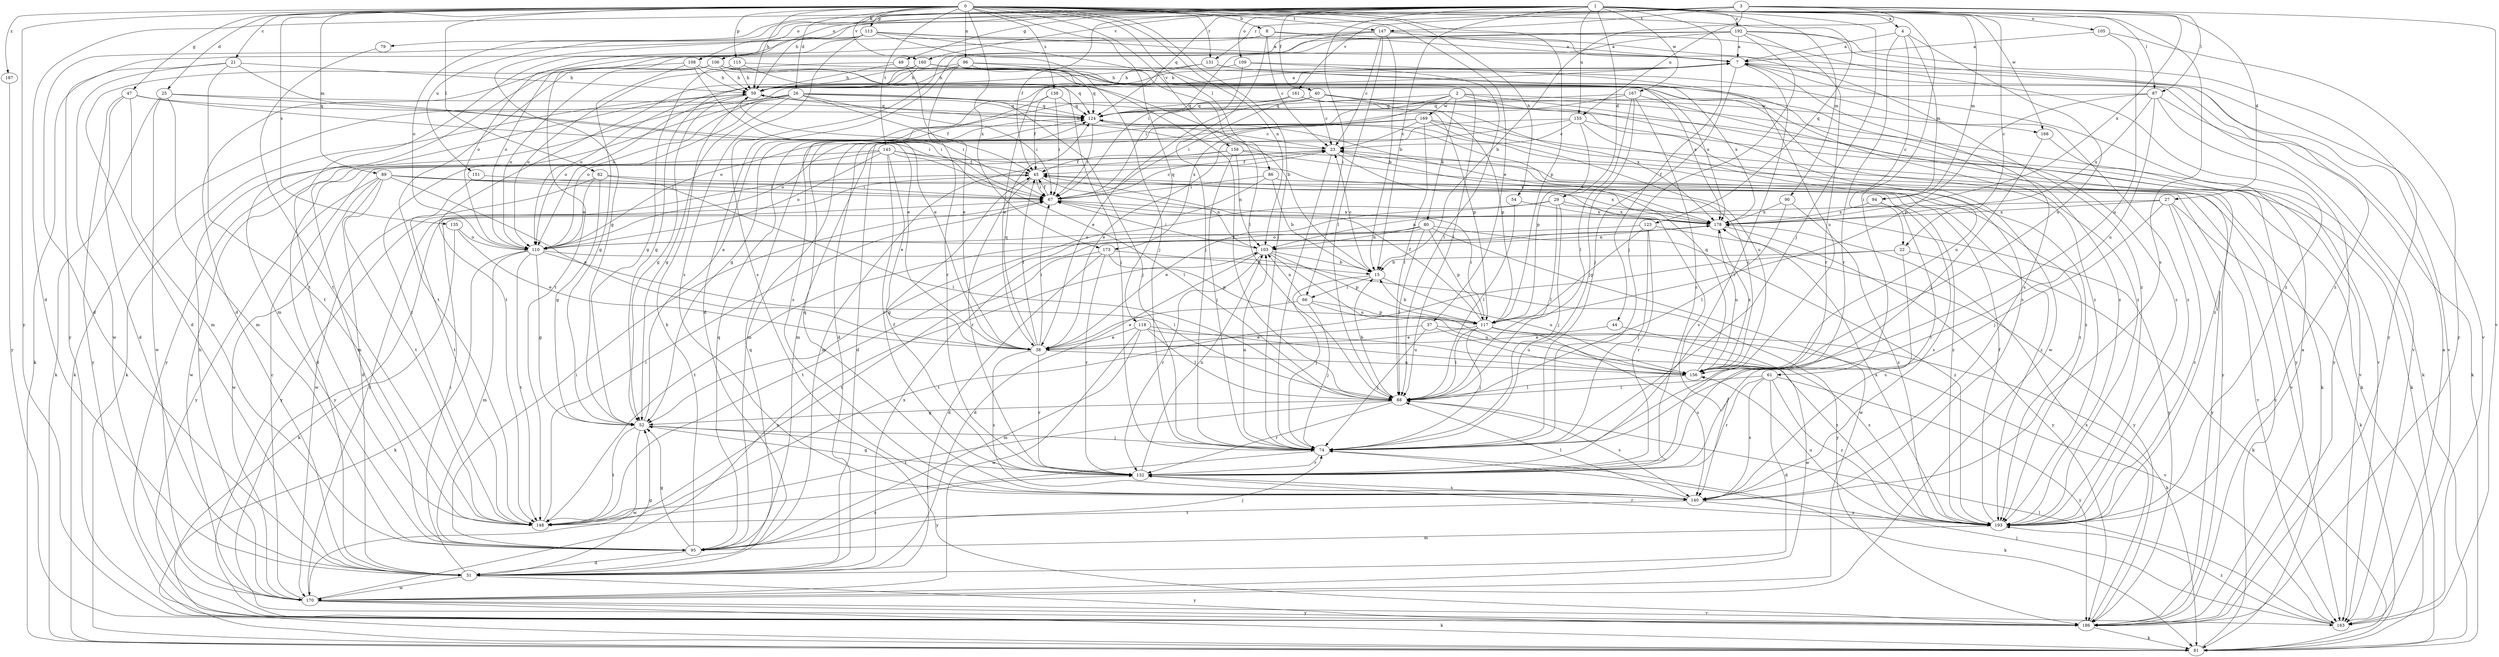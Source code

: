 strict digraph  {
0;
1;
2;
3;
4;
7;
8;
15;
21;
22;
23;
25;
26;
27;
29;
31;
37;
38;
40;
44;
45;
47;
49;
52;
54;
59;
61;
66;
67;
74;
79;
80;
81;
82;
86;
87;
88;
89;
90;
94;
95;
96;
103;
105;
106;
108;
109;
110;
113;
115;
117;
118;
123;
124;
131;
132;
135;
138;
140;
143;
147;
148;
151;
155;
156;
158;
160;
161;
163;
167;
168;
169;
170;
173;
178;
186;
187;
192;
193;
0 -> 8  [label=b];
0 -> 21  [label=c];
0 -> 25  [label=d];
0 -> 26  [label=d];
0 -> 37  [label=e];
0 -> 47  [label=g];
0 -> 54  [label=h];
0 -> 59  [label=h];
0 -> 74  [label=j];
0 -> 82  [label=l];
0 -> 86  [label=l];
0 -> 89  [label=m];
0 -> 90  [label=m];
0 -> 96  [label=n];
0 -> 103  [label=n];
0 -> 113  [label=p];
0 -> 115  [label=p];
0 -> 117  [label=p];
0 -> 118  [label=q];
0 -> 131  [label=r];
0 -> 135  [label=s];
0 -> 138  [label=s];
0 -> 143  [label=t];
0 -> 147  [label=t];
0 -> 158  [label=v];
0 -> 160  [label=v];
0 -> 173  [label=x];
0 -> 186  [label=y];
0 -> 187  [label=z];
1 -> 4  [label=a];
1 -> 15  [label=b];
1 -> 27  [label=d];
1 -> 29  [label=d];
1 -> 31  [label=d];
1 -> 40  [label=f];
1 -> 44  [label=f];
1 -> 45  [label=f];
1 -> 49  [label=g];
1 -> 59  [label=h];
1 -> 61  [label=i];
1 -> 66  [label=i];
1 -> 74  [label=j];
1 -> 79  [label=k];
1 -> 87  [label=l];
1 -> 94  [label=m];
1 -> 105  [label=o];
1 -> 106  [label=o];
1 -> 108  [label=o];
1 -> 109  [label=o];
1 -> 110  [label=o];
1 -> 123  [label=q];
1 -> 140  [label=s];
1 -> 151  [label=u];
1 -> 155  [label=u];
1 -> 167  [label=w];
1 -> 168  [label=w];
1 -> 192  [label=z];
2 -> 31  [label=d];
2 -> 80  [label=k];
2 -> 124  [label=q];
2 -> 168  [label=w];
2 -> 169  [label=w];
2 -> 170  [label=w];
2 -> 173  [label=x];
2 -> 186  [label=y];
3 -> 15  [label=b];
3 -> 22  [label=c];
3 -> 52  [label=g];
3 -> 87  [label=l];
3 -> 124  [label=q];
3 -> 131  [label=r];
3 -> 147  [label=t];
3 -> 155  [label=u];
3 -> 160  [label=v];
3 -> 161  [label=v];
3 -> 163  [label=v];
3 -> 178  [label=x];
4 -> 7  [label=a];
4 -> 22  [label=c];
4 -> 94  [label=m];
4 -> 132  [label=r];
4 -> 156  [label=u];
7 -> 59  [label=h];
7 -> 74  [label=j];
7 -> 110  [label=o];
7 -> 132  [label=r];
7 -> 140  [label=s];
7 -> 163  [label=v];
8 -> 7  [label=a];
8 -> 23  [label=c];
8 -> 74  [label=j];
8 -> 186  [label=y];
8 -> 193  [label=z];
15 -> 23  [label=c];
15 -> 66  [label=i];
15 -> 74  [label=j];
15 -> 156  [label=u];
21 -> 38  [label=e];
21 -> 59  [label=h];
21 -> 81  [label=k];
21 -> 148  [label=t];
21 -> 170  [label=w];
22 -> 15  [label=b];
22 -> 81  [label=k];
22 -> 140  [label=s];
22 -> 148  [label=t];
23 -> 45  [label=f];
23 -> 59  [label=h];
23 -> 74  [label=j];
23 -> 95  [label=m];
23 -> 140  [label=s];
23 -> 178  [label=x];
25 -> 67  [label=i];
25 -> 81  [label=k];
25 -> 95  [label=m];
25 -> 124  [label=q];
25 -> 170  [label=w];
26 -> 45  [label=f];
26 -> 52  [label=g];
26 -> 67  [label=i];
26 -> 74  [label=j];
26 -> 81  [label=k];
26 -> 110  [label=o];
26 -> 117  [label=p];
26 -> 124  [label=q];
26 -> 148  [label=t];
26 -> 186  [label=y];
27 -> 74  [label=j];
27 -> 81  [label=k];
27 -> 103  [label=n];
27 -> 178  [label=x];
27 -> 186  [label=y];
27 -> 193  [label=z];
29 -> 38  [label=e];
29 -> 52  [label=g];
29 -> 74  [label=j];
29 -> 88  [label=l];
29 -> 178  [label=x];
29 -> 186  [label=y];
31 -> 52  [label=g];
31 -> 67  [label=i];
31 -> 124  [label=q];
31 -> 170  [label=w];
31 -> 178  [label=x];
31 -> 186  [label=y];
37 -> 38  [label=e];
37 -> 74  [label=j];
37 -> 156  [label=u];
37 -> 193  [label=z];
38 -> 45  [label=f];
38 -> 67  [label=i];
38 -> 124  [label=q];
38 -> 132  [label=r];
38 -> 140  [label=s];
38 -> 156  [label=u];
40 -> 23  [label=c];
40 -> 38  [label=e];
40 -> 67  [label=i];
40 -> 81  [label=k];
40 -> 124  [label=q];
40 -> 140  [label=s];
40 -> 178  [label=x];
44 -> 38  [label=e];
44 -> 170  [label=w];
45 -> 67  [label=i];
45 -> 103  [label=n];
45 -> 132  [label=r];
45 -> 178  [label=x];
45 -> 186  [label=y];
47 -> 31  [label=d];
47 -> 67  [label=i];
47 -> 95  [label=m];
47 -> 124  [label=q];
47 -> 186  [label=y];
49 -> 38  [label=e];
49 -> 59  [label=h];
49 -> 88  [label=l];
49 -> 110  [label=o];
52 -> 7  [label=a];
52 -> 74  [label=j];
52 -> 148  [label=t];
52 -> 170  [label=w];
52 -> 186  [label=y];
54 -> 88  [label=l];
54 -> 178  [label=x];
59 -> 7  [label=a];
59 -> 52  [label=g];
59 -> 67  [label=i];
59 -> 81  [label=k];
59 -> 110  [label=o];
59 -> 124  [label=q];
61 -> 31  [label=d];
61 -> 88  [label=l];
61 -> 132  [label=r];
61 -> 140  [label=s];
61 -> 186  [label=y];
61 -> 193  [label=z];
66 -> 38  [label=e];
66 -> 74  [label=j];
66 -> 103  [label=n];
66 -> 117  [label=p];
66 -> 156  [label=u];
67 -> 23  [label=c];
67 -> 45  [label=f];
67 -> 178  [label=x];
74 -> 81  [label=k];
74 -> 103  [label=n];
74 -> 132  [label=r];
74 -> 148  [label=t];
79 -> 148  [label=t];
80 -> 88  [label=l];
80 -> 103  [label=n];
80 -> 110  [label=o];
80 -> 117  [label=p];
80 -> 148  [label=t];
80 -> 170  [label=w];
80 -> 193  [label=z];
81 -> 23  [label=c];
82 -> 52  [label=g];
82 -> 67  [label=i];
82 -> 110  [label=o];
82 -> 148  [label=t];
82 -> 163  [label=v];
86 -> 15  [label=b];
86 -> 67  [label=i];
86 -> 186  [label=y];
86 -> 193  [label=z];
87 -> 81  [label=k];
87 -> 117  [label=p];
87 -> 124  [label=q];
87 -> 156  [label=u];
87 -> 178  [label=x];
87 -> 186  [label=y];
88 -> 15  [label=b];
88 -> 52  [label=g];
88 -> 132  [label=r];
88 -> 140  [label=s];
88 -> 148  [label=t];
89 -> 31  [label=d];
89 -> 38  [label=e];
89 -> 67  [label=i];
89 -> 88  [label=l];
89 -> 148  [label=t];
89 -> 170  [label=w];
89 -> 186  [label=y];
89 -> 193  [label=z];
90 -> 88  [label=l];
90 -> 178  [label=x];
90 -> 193  [label=z];
94 -> 132  [label=r];
94 -> 140  [label=s];
94 -> 178  [label=x];
95 -> 31  [label=d];
95 -> 52  [label=g];
95 -> 59  [label=h];
95 -> 67  [label=i];
95 -> 74  [label=j];
95 -> 124  [label=q];
95 -> 132  [label=r];
96 -> 59  [label=h];
96 -> 110  [label=o];
96 -> 124  [label=q];
96 -> 132  [label=r];
96 -> 178  [label=x];
96 -> 193  [label=z];
103 -> 15  [label=b];
103 -> 31  [label=d];
103 -> 67  [label=i];
103 -> 117  [label=p];
103 -> 132  [label=r];
103 -> 156  [label=u];
105 -> 7  [label=a];
105 -> 156  [label=u];
105 -> 186  [label=y];
106 -> 31  [label=d];
106 -> 59  [label=h];
106 -> 110  [label=o];
106 -> 124  [label=q];
106 -> 148  [label=t];
106 -> 163  [label=v];
106 -> 193  [label=z];
108 -> 15  [label=b];
108 -> 38  [label=e];
108 -> 52  [label=g];
108 -> 59  [label=h];
108 -> 95  [label=m];
109 -> 59  [label=h];
109 -> 67  [label=i];
109 -> 88  [label=l];
109 -> 156  [label=u];
110 -> 52  [label=g];
110 -> 81  [label=k];
110 -> 88  [label=l];
110 -> 95  [label=m];
110 -> 148  [label=t];
110 -> 186  [label=y];
113 -> 7  [label=a];
113 -> 31  [label=d];
113 -> 74  [label=j];
113 -> 88  [label=l];
113 -> 110  [label=o];
113 -> 140  [label=s];
113 -> 148  [label=t];
113 -> 163  [label=v];
115 -> 52  [label=g];
115 -> 59  [label=h];
115 -> 74  [label=j];
115 -> 193  [label=z];
117 -> 15  [label=b];
117 -> 38  [label=e];
117 -> 45  [label=f];
117 -> 67  [label=i];
117 -> 74  [label=j];
117 -> 81  [label=k];
117 -> 88  [label=l];
117 -> 140  [label=s];
117 -> 163  [label=v];
118 -> 38  [label=e];
118 -> 88  [label=l];
118 -> 95  [label=m];
118 -> 156  [label=u];
118 -> 170  [label=w];
118 -> 193  [label=z];
123 -> 74  [label=j];
123 -> 110  [label=o];
123 -> 117  [label=p];
123 -> 132  [label=r];
123 -> 186  [label=y];
124 -> 23  [label=c];
124 -> 67  [label=i];
124 -> 81  [label=k];
124 -> 193  [label=z];
131 -> 38  [label=e];
131 -> 59  [label=h];
131 -> 178  [label=x];
131 -> 193  [label=z];
132 -> 45  [label=f];
132 -> 52  [label=g];
132 -> 103  [label=n];
132 -> 140  [label=s];
135 -> 38  [label=e];
135 -> 81  [label=k];
135 -> 110  [label=o];
138 -> 45  [label=f];
138 -> 67  [label=i];
138 -> 124  [label=q];
138 -> 140  [label=s];
140 -> 88  [label=l];
140 -> 124  [label=q];
140 -> 148  [label=t];
140 -> 193  [label=z];
143 -> 38  [label=e];
143 -> 45  [label=f];
143 -> 88  [label=l];
143 -> 95  [label=m];
143 -> 110  [label=o];
143 -> 132  [label=r];
143 -> 170  [label=w];
143 -> 178  [label=x];
147 -> 7  [label=a];
147 -> 15  [label=b];
147 -> 23  [label=c];
147 -> 31  [label=d];
147 -> 88  [label=l];
147 -> 110  [label=o];
147 -> 140  [label=s];
147 -> 193  [label=z];
148 -> 67  [label=i];
151 -> 67  [label=i];
151 -> 170  [label=w];
155 -> 23  [label=c];
155 -> 38  [label=e];
155 -> 81  [label=k];
155 -> 95  [label=m];
155 -> 117  [label=p];
155 -> 156  [label=u];
156 -> 23  [label=c];
156 -> 88  [label=l];
156 -> 124  [label=q];
156 -> 178  [label=x];
158 -> 31  [label=d];
158 -> 45  [label=f];
158 -> 74  [label=j];
158 -> 103  [label=n];
158 -> 163  [label=v];
158 -> 193  [label=z];
160 -> 52  [label=g];
160 -> 59  [label=h];
160 -> 88  [label=l];
160 -> 148  [label=t];
160 -> 178  [label=x];
160 -> 193  [label=z];
161 -> 52  [label=g];
161 -> 117  [label=p];
161 -> 124  [label=q];
161 -> 163  [label=v];
163 -> 7  [label=a];
163 -> 74  [label=j];
163 -> 88  [label=l];
163 -> 193  [label=z];
167 -> 74  [label=j];
167 -> 88  [label=l];
167 -> 110  [label=o];
167 -> 124  [label=q];
167 -> 132  [label=r];
167 -> 193  [label=z];
168 -> 74  [label=j];
168 -> 163  [label=v];
169 -> 23  [label=c];
169 -> 31  [label=d];
169 -> 81  [label=k];
169 -> 88  [label=l];
169 -> 95  [label=m];
169 -> 110  [label=o];
169 -> 156  [label=u];
169 -> 186  [label=y];
170 -> 23  [label=c];
170 -> 45  [label=f];
170 -> 59  [label=h];
170 -> 81  [label=k];
170 -> 103  [label=n];
170 -> 163  [label=v];
170 -> 186  [label=y];
173 -> 15  [label=b];
173 -> 31  [label=d];
173 -> 117  [label=p];
173 -> 132  [label=r];
173 -> 148  [label=t];
178 -> 67  [label=i];
178 -> 103  [label=n];
178 -> 148  [label=t];
178 -> 156  [label=u];
178 -> 186  [label=y];
186 -> 7  [label=a];
186 -> 81  [label=k];
186 -> 178  [label=x];
187 -> 186  [label=y];
192 -> 7  [label=a];
192 -> 31  [label=d];
192 -> 67  [label=i];
192 -> 74  [label=j];
192 -> 132  [label=r];
192 -> 148  [label=t];
192 -> 186  [label=y];
192 -> 193  [label=z];
193 -> 45  [label=f];
193 -> 95  [label=m];
193 -> 132  [label=r];
193 -> 156  [label=u];
193 -> 178  [label=x];
}
